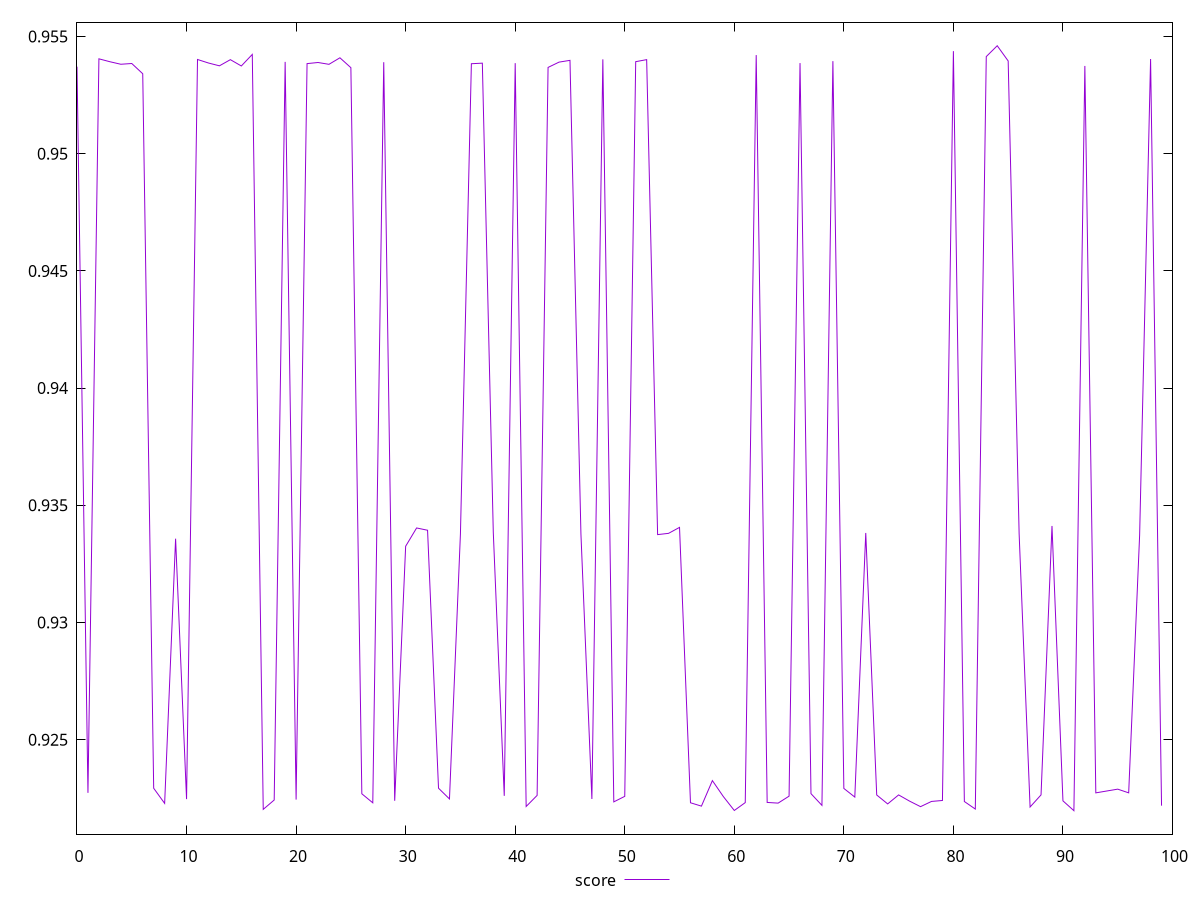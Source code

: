 reset
set terminal svg size 640, 490 enhanced background rgb 'white'
set output "report_00007_2020-12-11T15:55:29.892Z/first-contentful-paint/samples/pages+cached+nointeractive/score/values.svg"

$score <<EOF
0 0.9537173273961996
1 0.9227282083074404
2 0.9540515311343392
3 0.9539278561446634
4 0.9538196264434577
5 0.9538518778600598
6 0.9534144390166058
7 0.9229262198464474
8 0.9222801323407304
9 0.9335757175081421
10 0.9224625810236282
11 0.9540233491611516
12 0.9538730482399675
13 0.9537529897175441
14 0.9540157164486782
15 0.9537462655554734
16 0.9542390903036193
17 0.9220246481595568
18 0.9224233319294481
19 0.9539215440339573
20 0.9224406603365515
21 0.9538472296346718
22 0.9538948430559613
23 0.9538168807662184
24 0.9540953037643976
25 0.9536735485334288
26 0.9226899173055558
27 0.9223041764733668
28 0.9539077162391276
29 0.9223907196868015
30 0.9332525757561881
31 0.9340327047990181
32 0.9339351431376071
33 0.9229280986208881
34 0.9224696803846846
35 0.9337758770645669
36 0.9538426044870623
37 0.9538664513697666
38 0.9338444276179911
39 0.9226006184252735
40 0.9538673504457323
41 0.9221475115442307
42 0.9226200986811155
43 0.9536846097022997
44 0.953910680382202
45 0.9539862271897084
46 0.9337762084611894
47 0.9224686830397005
48 0.9540286974308565
49 0.9223439844285418
50 0.9225799584832732
51 0.9539297345094482
52 0.9540168351841156
53 0.9337488723322779
54 0.9338031205381828
55 0.9340575030717753
56 0.9223064564494188
57 0.9221626221605268
58 0.9232515775386065
59 0.9225714990604261
60 0.921977401205242
61 0.9223132804397414
62 0.9542106755957163
63 0.9223202770554408
64 0.9222914472598321
65 0.9225883075581958
66 0.9538702577749103
67 0.9226956098542485
68 0.9221950417321481
69 0.9539522479577467
70 0.9229183052395455
71 0.9225492259686203
72 0.9338187780195152
73 0.9226385095414961
74 0.922257421213533
75 0.9226412078258076
76 0.9223761199734943
77 0.9221403491940278
78 0.9223630748533858
79 0.9224039194543403
80 0.954380470606766
81 0.922359970570744
82 0.9220377945419644
83 0.9541469740424946
84 0.9546101949472406
85 0.953960306858605
86 0.9337888728815442
87 0.922125503905044
88 0.9226420235762582
89 0.9341192963644132
90 0.9223884331764312
91 0.9219679058503829
92 0.9537466280905413
93 0.9227288040740187
94 0.9228083089828577
95 0.9228875664431013
96 0.9227295331008258
97 0.9337278724091334
98 0.9540424101238034
99 0.9221817206801509
EOF

set key outside below
set yrange [0.9209679058503829:0.9556101949472406]

plot \
  $score title "score" with line, \


reset